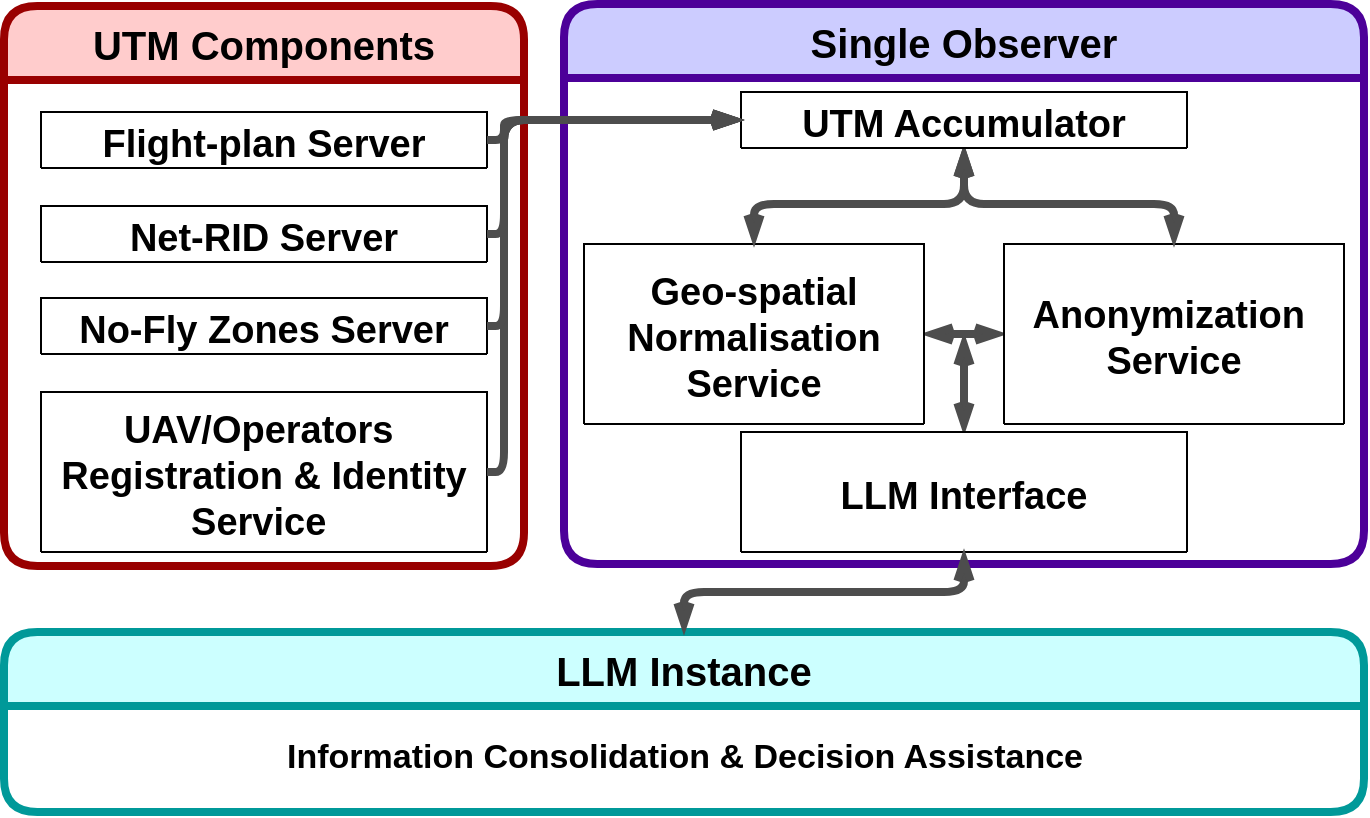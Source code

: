 <mxfile version="24.6.4" type="device">
  <diagram name="Page-1" id="Ev9KHV8LbVD18_9U95kE">
    <mxGraphModel dx="2004" dy="1203" grid="1" gridSize="10" guides="1" tooltips="1" connect="1" arrows="1" fold="1" page="1" pageScale="1" pageWidth="2339" pageHeight="3300" math="0" shadow="0">
      <root>
        <mxCell id="0" />
        <mxCell id="1" parent="0" />
        <mxCell id="n4PZmjlwthrs9iT0Sboe-8" value="&lt;span style=&quot;font-size: 20px; text-wrap: nowrap;&quot;&gt;UTM Components&lt;/span&gt;" style="swimlane;whiteSpace=wrap;html=1;rounded=1;fillColor=#FFCCCC;strokeColor=#990000;strokeWidth=4;perimeterSpacing=0;fillStyle=auto;startSize=37;fontSize=20;" parent="1" vertex="1">
          <mxGeometry x="360" y="1210" width="260" height="280" as="geometry" />
        </mxCell>
        <mxCell id="n4PZmjlwthrs9iT0Sboe-1" value="Flight-plan Server" style="swimlane;fontSize=19;rounded=1;startSize=28;" parent="n4PZmjlwthrs9iT0Sboe-8" vertex="1" collapsed="1">
          <mxGeometry x="18.5" y="53" width="223" height="28" as="geometry">
            <mxRectangle x="44.5" y="50" width="201" height="60" as="alternateBounds" />
          </mxGeometry>
        </mxCell>
        <mxCell id="n4PZmjlwthrs9iT0Sboe-4" value="&lt;font style=&quot;font-size: 14px;&quot;&gt;Holds public flight-plans&lt;br&gt;&lt;/font&gt;" style="text;html=1;align=center;verticalAlign=middle;resizable=0;points=[];autosize=1;strokeColor=none;fillColor=none;" parent="n4PZmjlwthrs9iT0Sboe-1" vertex="1">
          <mxGeometry x="11" y="27" width="170" height="30" as="geometry" />
        </mxCell>
        <mxCell id="n4PZmjlwthrs9iT0Sboe-3" value="Net-RID Server" style="swimlane;fontSize=19;rounded=1;startSize=28;" parent="n4PZmjlwthrs9iT0Sboe-8" vertex="1" collapsed="1">
          <mxGeometry x="18.5" y="100" width="223" height="28" as="geometry">
            <mxRectangle x="44.5" y="120" width="201" height="60" as="alternateBounds" />
          </mxGeometry>
        </mxCell>
        <mxCell id="lRbjT1NGwTPiWCWEcdZG-24" value="&lt;font style=&quot;font-size: 14px;&quot;&gt;Holds sent Net-RID messages&lt;br&gt;&lt;/font&gt;" style="text;html=1;align=center;verticalAlign=middle;resizable=0;points=[];autosize=1;strokeColor=none;fillColor=none;" parent="n4PZmjlwthrs9iT0Sboe-3" vertex="1">
          <mxGeometry x="-9" y="25" width="210" height="30" as="geometry" />
        </mxCell>
        <mxCell id="n4PZmjlwthrs9iT0Sboe-5" value="No-Fly Zones Server" style="swimlane;fontSize=19;rounded=1;startSize=28;" parent="n4PZmjlwthrs9iT0Sboe-8" vertex="1" collapsed="1">
          <mxGeometry x="18.5" y="146" width="223" height="28" as="geometry">
            <mxRectangle x="44.5" y="190" width="201" height="60" as="alternateBounds" />
          </mxGeometry>
        </mxCell>
        <mxCell id="n4PZmjlwthrs9iT0Sboe-6" value="&lt;font style=&quot;font-size: 14px;&quot;&gt;Holds the no-fly zones&lt;br&gt;&lt;/font&gt;" style="text;html=1;align=center;verticalAlign=middle;resizable=0;points=[];autosize=1;strokeColor=none;fillColor=none;" parent="n4PZmjlwthrs9iT0Sboe-5" vertex="1">
          <mxGeometry x="16" y="27" width="160" height="30" as="geometry" />
        </mxCell>
        <mxCell id="aUHB-W9wmXzjYnr1zaXb-12" value="UAV/Operators &#xa;Registration &amp; Identity&#xa;Service " style="swimlane;fontSize=19;rounded=1;startSize=80;" parent="n4PZmjlwthrs9iT0Sboe-8" vertex="1" collapsed="1">
          <mxGeometry x="18.5" y="193" width="223" height="80" as="geometry">
            <mxRectangle x="44.5" y="190" width="201" height="60" as="alternateBounds" />
          </mxGeometry>
        </mxCell>
        <mxCell id="aUHB-W9wmXzjYnr1zaXb-13" value="&lt;font style=&quot;font-size: 14px;&quot;&gt;Holds the no-fly zones&lt;br&gt;&lt;/font&gt;" style="text;html=1;align=center;verticalAlign=middle;resizable=0;points=[];autosize=1;strokeColor=none;fillColor=none;" parent="aUHB-W9wmXzjYnr1zaXb-12" vertex="1">
          <mxGeometry x="16" y="27" width="160" height="30" as="geometry" />
        </mxCell>
        <mxCell id="aUHB-W9wmXzjYnr1zaXb-1" value="&lt;font style=&quot;font-size: 20px;&quot;&gt;Single Observer&lt;/font&gt;" style="swimlane;whiteSpace=wrap;html=1;rounded=1;fillColor=#CCCCFF;strokeColor=#4C0099;strokeWidth=4;perimeterSpacing=0;fillStyle=auto;startSize=37;fontSize=20;" parent="1" vertex="1">
          <mxGeometry x="640" y="1209" width="400" height="280" as="geometry" />
        </mxCell>
        <mxCell id="aUHB-W9wmXzjYnr1zaXb-23" style="edgeStyle=orthogonalEdgeStyle;rounded=1;orthogonalLoop=1;jettySize=auto;html=1;strokeWidth=4;strokeColor=#4D4D4D;curved=0;startArrow=openThin;startFill=0;endArrow=openThin;endFill=0;" parent="aUHB-W9wmXzjYnr1zaXb-1" source="aUHB-W9wmXzjYnr1zaXb-7" edge="1">
          <mxGeometry relative="1" as="geometry">
            <mxPoint x="200" y="166" as="targetPoint" />
            <mxPoint x="200.029" y="210" as="sourcePoint" />
          </mxGeometry>
        </mxCell>
        <mxCell id="aUHB-W9wmXzjYnr1zaXb-7" value="LLM Interface" style="swimlane;fontSize=19;rounded=1;startSize=60;" parent="aUHB-W9wmXzjYnr1zaXb-1" vertex="1">
          <mxGeometry x="88.5" y="214" width="223" height="60" as="geometry">
            <mxRectangle x="1210" y="720" width="250" height="30" as="alternateBounds" />
          </mxGeometry>
        </mxCell>
        <mxCell id="aUHB-W9wmXzjYnr1zaXb-17" style="edgeStyle=orthogonalEdgeStyle;rounded=1;orthogonalLoop=1;jettySize=auto;html=1;strokeWidth=4;strokeColor=#4D4D4D;curved=0;startArrow=openThin;startFill=0;endArrow=openThin;endFill=0;" parent="aUHB-W9wmXzjYnr1zaXb-1" source="aUHB-W9wmXzjYnr1zaXb-9" target="aUHB-W9wmXzjYnr1zaXb-10" edge="1">
          <mxGeometry relative="1" as="geometry" />
        </mxCell>
        <mxCell id="aUHB-W9wmXzjYnr1zaXb-9" value="Anonymization &#xa;Service" style="swimlane;fontSize=19;rounded=1;startSize=90;" parent="aUHB-W9wmXzjYnr1zaXb-1" vertex="1">
          <mxGeometry x="220" y="120" width="170" height="90" as="geometry">
            <mxRectangle x="1210" y="720" width="250" height="30" as="alternateBounds" />
          </mxGeometry>
        </mxCell>
        <mxCell id="aUHB-W9wmXzjYnr1zaXb-10" value="Geo-spatial&#xa;Normalisation&#xa;Service" style="swimlane;fontSize=19;rounded=1;startSize=90;" parent="aUHB-W9wmXzjYnr1zaXb-1" vertex="1">
          <mxGeometry x="10" y="120" width="170" height="90" as="geometry">
            <mxRectangle x="1210" y="720" width="250" height="30" as="alternateBounds" />
          </mxGeometry>
        </mxCell>
        <mxCell id="aUHB-W9wmXzjYnr1zaXb-24" style="edgeStyle=orthogonalEdgeStyle;rounded=1;orthogonalLoop=1;jettySize=auto;html=1;strokeWidth=4;strokeColor=#4D4D4D;curved=0;startArrow=openThin;startFill=0;endArrow=openThin;endFill=0;" parent="aUHB-W9wmXzjYnr1zaXb-1" source="aUHB-W9wmXzjYnr1zaXb-21" target="aUHB-W9wmXzjYnr1zaXb-9" edge="1">
          <mxGeometry relative="1" as="geometry">
            <Array as="points">
              <mxPoint x="200" y="100" />
              <mxPoint x="305" y="100" />
            </Array>
          </mxGeometry>
        </mxCell>
        <mxCell id="aUHB-W9wmXzjYnr1zaXb-25" style="edgeStyle=orthogonalEdgeStyle;rounded=1;orthogonalLoop=1;jettySize=auto;html=1;strokeWidth=4;strokeColor=#4D4D4D;curved=0;startArrow=openThin;startFill=0;endArrow=openThin;endFill=0;" parent="aUHB-W9wmXzjYnr1zaXb-1" source="aUHB-W9wmXzjYnr1zaXb-21" target="aUHB-W9wmXzjYnr1zaXb-10" edge="1">
          <mxGeometry relative="1" as="geometry">
            <Array as="points">
              <mxPoint x="200" y="100" />
              <mxPoint x="95" y="100" />
            </Array>
          </mxGeometry>
        </mxCell>
        <mxCell id="aUHB-W9wmXzjYnr1zaXb-21" value="UTM Accumulator" style="swimlane;fontSize=19;rounded=1;startSize=28;" parent="aUHB-W9wmXzjYnr1zaXb-1" vertex="1">
          <mxGeometry x="88.5" y="44" width="223" height="28" as="geometry">
            <mxRectangle x="1210" y="720" width="250" height="30" as="alternateBounds" />
          </mxGeometry>
        </mxCell>
        <mxCell id="aUHB-W9wmXzjYnr1zaXb-14" value="&lt;span style=&quot;font-size: 20px; text-wrap: nowrap;&quot;&gt;LLM Instance&lt;/span&gt;" style="swimlane;whiteSpace=wrap;html=1;rounded=1;fillColor=#CCFFFF;strokeColor=#009999;strokeWidth=4;perimeterSpacing=0;fillStyle=auto;startSize=37;fontSize=20;" parent="1" vertex="1">
          <mxGeometry x="360" y="1523" width="680" height="90" as="geometry" />
        </mxCell>
        <mxCell id="aUHB-W9wmXzjYnr1zaXb-16" value="&lt;div style=&quot;font-size: 17px;&quot;&gt;&lt;b&gt;Information&amp;nbsp;&lt;/b&gt;&lt;b style=&quot;background-color: initial;&quot;&gt;Consolidation&amp;nbsp;&lt;/b&gt;&lt;b style=&quot;background-color: initial;&quot;&gt;&amp;amp;&amp;nbsp;&lt;/b&gt;&lt;b style=&quot;background-color: initial;&quot;&gt;Decision Assistance&lt;/b&gt;&lt;/div&gt;" style="text;html=1;align=center;verticalAlign=middle;resizable=0;points=[];autosize=1;strokeColor=none;fillColor=none;" parent="aUHB-W9wmXzjYnr1zaXb-14" vertex="1">
          <mxGeometry x="130" y="48" width="420" height="30" as="geometry" />
        </mxCell>
        <mxCell id="aUHB-W9wmXzjYnr1zaXb-26" style="edgeStyle=orthogonalEdgeStyle;rounded=1;orthogonalLoop=1;jettySize=auto;html=1;exitX=0.5;exitY=1;exitDx=0;exitDy=0;entryX=0.5;entryY=0;entryDx=0;entryDy=0;strokeWidth=4;strokeColor=#4D4D4D;curved=0;startArrow=openThin;startFill=0;endArrow=openThin;endFill=0;" parent="1" source="aUHB-W9wmXzjYnr1zaXb-7" target="aUHB-W9wmXzjYnr1zaXb-14" edge="1">
          <mxGeometry relative="1" as="geometry" />
        </mxCell>
        <mxCell id="aUHB-W9wmXzjYnr1zaXb-27" style="edgeStyle=orthogonalEdgeStyle;rounded=1;orthogonalLoop=1;jettySize=auto;html=1;exitX=1;exitY=0.5;exitDx=0;exitDy=0;strokeWidth=4;strokeColor=#4D4D4D;curved=0;endArrow=openThin;endFill=0;" parent="1" source="aUHB-W9wmXzjYnr1zaXb-12" target="aUHB-W9wmXzjYnr1zaXb-21" edge="1">
          <mxGeometry relative="1" as="geometry">
            <Array as="points">
              <mxPoint x="610" y="1443" />
              <mxPoint x="610" y="1267" />
            </Array>
          </mxGeometry>
        </mxCell>
        <mxCell id="aUHB-W9wmXzjYnr1zaXb-28" style="edgeStyle=orthogonalEdgeStyle;rounded=1;orthogonalLoop=1;jettySize=auto;html=1;exitX=1;exitY=0.5;exitDx=0;exitDy=0;strokeWidth=4;strokeColor=#4D4D4D;curved=0;endArrow=openThin;endFill=0;" parent="1" source="n4PZmjlwthrs9iT0Sboe-5" target="aUHB-W9wmXzjYnr1zaXb-21" edge="1">
          <mxGeometry relative="1" as="geometry">
            <Array as="points">
              <mxPoint x="610" y="1370" />
              <mxPoint x="610" y="1267" />
            </Array>
          </mxGeometry>
        </mxCell>
        <mxCell id="aUHB-W9wmXzjYnr1zaXb-29" style="edgeStyle=orthogonalEdgeStyle;rounded=1;orthogonalLoop=1;jettySize=auto;html=1;exitX=1;exitY=0.5;exitDx=0;exitDy=0;strokeWidth=4;strokeColor=#4D4D4D;curved=0;endArrow=openThin;endFill=0;" parent="1" source="n4PZmjlwthrs9iT0Sboe-3" target="aUHB-W9wmXzjYnr1zaXb-21" edge="1">
          <mxGeometry relative="1" as="geometry">
            <Array as="points">
              <mxPoint x="610" y="1324" />
              <mxPoint x="610" y="1267" />
            </Array>
          </mxGeometry>
        </mxCell>
        <mxCell id="aUHB-W9wmXzjYnr1zaXb-30" style="edgeStyle=orthogonalEdgeStyle;rounded=1;orthogonalLoop=1;jettySize=auto;html=1;exitX=1;exitY=0.5;exitDx=0;exitDy=0;entryX=0;entryY=0.5;entryDx=0;entryDy=0;strokeColor=#4D4D4D;strokeWidth=4;align=center;verticalAlign=middle;fontFamily=Helvetica;fontSize=11;fontColor=default;labelBackgroundColor=default;endArrow=openThin;curved=0;endFill=0;" parent="1" source="n4PZmjlwthrs9iT0Sboe-1" target="aUHB-W9wmXzjYnr1zaXb-21" edge="1">
          <mxGeometry relative="1" as="geometry">
            <Array as="points">
              <mxPoint x="610" y="1277" />
              <mxPoint x="610" y="1267" />
            </Array>
          </mxGeometry>
        </mxCell>
      </root>
    </mxGraphModel>
  </diagram>
</mxfile>
